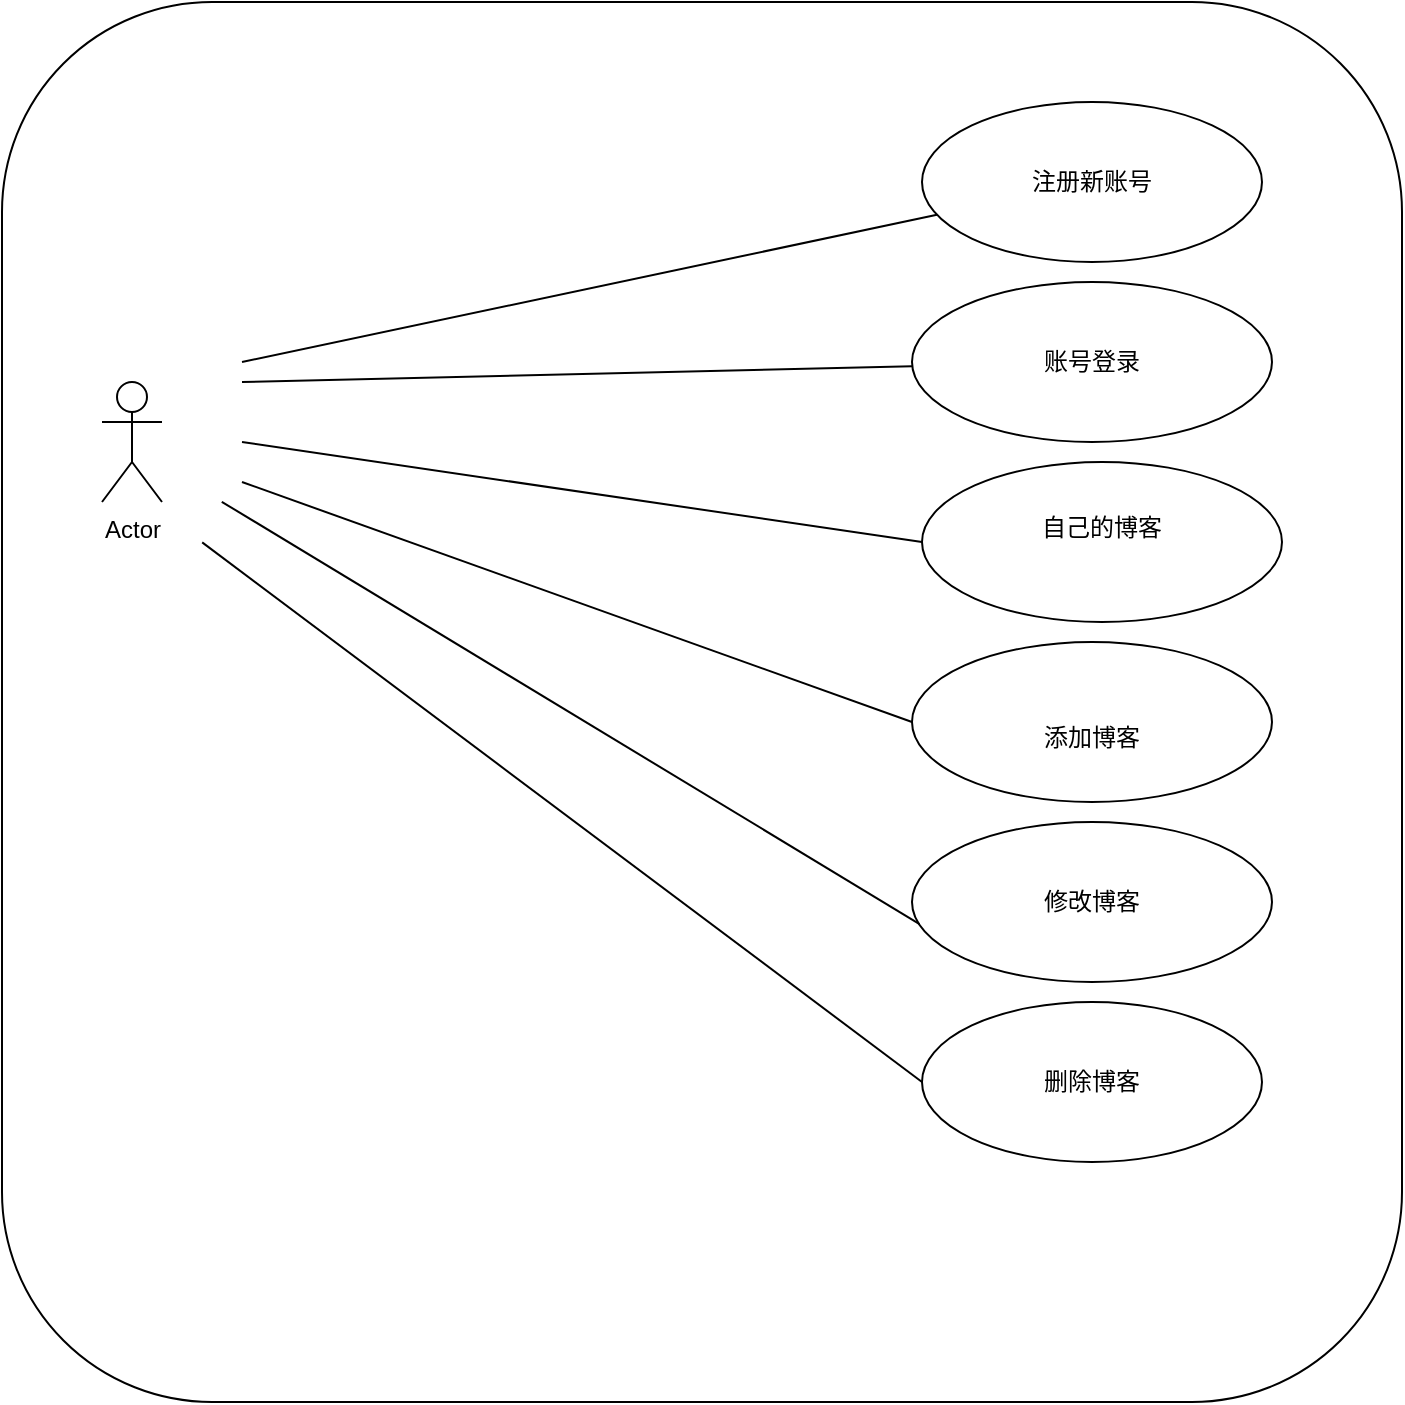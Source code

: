 <mxfile version="20.2.4" type="device"><diagram id="rv59ibcI1yEk4KUS2SkF" name="ページ1"><mxGraphModel dx="1038" dy="667" grid="1" gridSize="10" guides="1" tooltips="1" connect="1" arrows="1" fold="1" page="1" pageScale="1" pageWidth="827" pageHeight="1169" math="0" shadow="0"><root><mxCell id="0"/><mxCell id="1" parent="0"/><mxCell id="WRR5H_ojiZSgWQG8qKN3-27" value="" style="rounded=1;whiteSpace=wrap;html=1;fillColor=none;" parent="1" vertex="1"><mxGeometry x="30" y="50" width="700" height="700" as="geometry"/></mxCell><mxCell id="WRR5H_ojiZSgWQG8qKN3-3" value="Actor" style="shape=umlActor;verticalLabelPosition=bottom;verticalAlign=top;html=1;outlineConnect=0;" parent="1" vertex="1"><mxGeometry x="80" y="240" width="30" height="60" as="geometry"/></mxCell><mxCell id="WRR5H_ojiZSgWQG8qKN3-4" value="" style="endArrow=none;html=1;rounded=0;" parent="1" edge="1" target="WRR5H_ojiZSgWQG8qKN3-7"><mxGeometry width="50" height="50" relative="1" as="geometry"><mxPoint x="150" y="230" as="sourcePoint"/><mxPoint x="310" y="130" as="targetPoint"/></mxGeometry></mxCell><mxCell id="WRR5H_ojiZSgWQG8qKN3-5" value="" style="endArrow=none;html=1;rounded=0;" parent="1" target="WRR5H_ojiZSgWQG8qKN3-8" edge="1"><mxGeometry width="50" height="50" relative="1" as="geometry"><mxPoint x="150" y="240" as="sourcePoint"/><mxPoint x="310" y="250" as="targetPoint"/></mxGeometry></mxCell><mxCell id="WRR5H_ojiZSgWQG8qKN3-6" value="" style="endArrow=none;html=1;rounded=0;entryX=0;entryY=0.5;entryDx=0;entryDy=0;" parent="1" edge="1" target="WRR5H_ojiZSgWQG8qKN3-9"><mxGeometry width="50" height="50" relative="1" as="geometry"><mxPoint x="150" y="270" as="sourcePoint"/><mxPoint x="460" y="310" as="targetPoint"/></mxGeometry></mxCell><mxCell id="WRR5H_ojiZSgWQG8qKN3-7" value="注册新账号" style="ellipse;whiteSpace=wrap;html=1;" parent="1" vertex="1"><mxGeometry x="490" y="100" width="170" height="80" as="geometry"/></mxCell><mxCell id="WRR5H_ojiZSgWQG8qKN3-8" value="账号登录" style="ellipse;whiteSpace=wrap;html=1;" parent="1" vertex="1"><mxGeometry x="485" y="190" width="180" height="80" as="geometry"/></mxCell><mxCell id="WRR5H_ojiZSgWQG8qKN3-11" value="&lt;br&gt;添加博客&lt;br&gt;" style="ellipse;whiteSpace=wrap;html=1;" parent="1" vertex="1"><mxGeometry x="485" y="370" width="180" height="80" as="geometry"/></mxCell><mxCell id="WRR5H_ojiZSgWQG8qKN3-12" value="" style="endArrow=none;html=1;rounded=0;entryX=0;entryY=0.5;entryDx=0;entryDy=0;" parent="1" edge="1" target="WRR5H_ojiZSgWQG8qKN3-11"><mxGeometry width="50" height="50" relative="1" as="geometry"><mxPoint x="150" y="290" as="sourcePoint"/><mxPoint x="310" y="450" as="targetPoint"/></mxGeometry></mxCell><mxCell id="WRR5H_ojiZSgWQG8qKN3-9" value="&#10;自己的博客&#10;&#10;" style="ellipse;whiteSpace=wrap;html=1;" parent="1" vertex="1"><mxGeometry x="490" y="280" width="180" height="80" as="geometry"/></mxCell><mxCell id="zQUJcs4cLGWxKTuC9xx1-3" value="修改博客" style="ellipse;whiteSpace=wrap;html=1;" vertex="1" parent="1"><mxGeometry x="485" y="460" width="180" height="80" as="geometry"/></mxCell><mxCell id="zQUJcs4cLGWxKTuC9xx1-6" value="" style="endArrow=none;html=1;rounded=0;exitX=0.157;exitY=0.357;exitDx=0;exitDy=0;exitPerimeter=0;entryX=0.021;entryY=0.638;entryDx=0;entryDy=0;entryPerimeter=0;" edge="1" parent="1" source="WRR5H_ojiZSgWQG8qKN3-27" target="zQUJcs4cLGWxKTuC9xx1-3"><mxGeometry width="50" height="50" relative="1" as="geometry"><mxPoint x="340" y="470" as="sourcePoint"/><mxPoint x="390" y="420" as="targetPoint"/></mxGeometry></mxCell><mxCell id="zQUJcs4cLGWxKTuC9xx1-8" value="" style="endArrow=none;html=1;rounded=0;exitX=0.143;exitY=0.386;exitDx=0;exitDy=0;exitPerimeter=0;entryX=0;entryY=0.5;entryDx=0;entryDy=0;" edge="1" parent="1" source="WRR5H_ojiZSgWQG8qKN3-27" target="zQUJcs4cLGWxKTuC9xx1-9"><mxGeometry width="50" height="50" relative="1" as="geometry"><mxPoint x="340" y="470" as="sourcePoint"/><mxPoint x="390" y="420" as="targetPoint"/></mxGeometry></mxCell><mxCell id="zQUJcs4cLGWxKTuC9xx1-9" value="删除博客" style="ellipse;whiteSpace=wrap;html=1;" vertex="1" parent="1"><mxGeometry x="490" y="550" width="170" height="80" as="geometry"/></mxCell></root></mxGraphModel></diagram></mxfile>